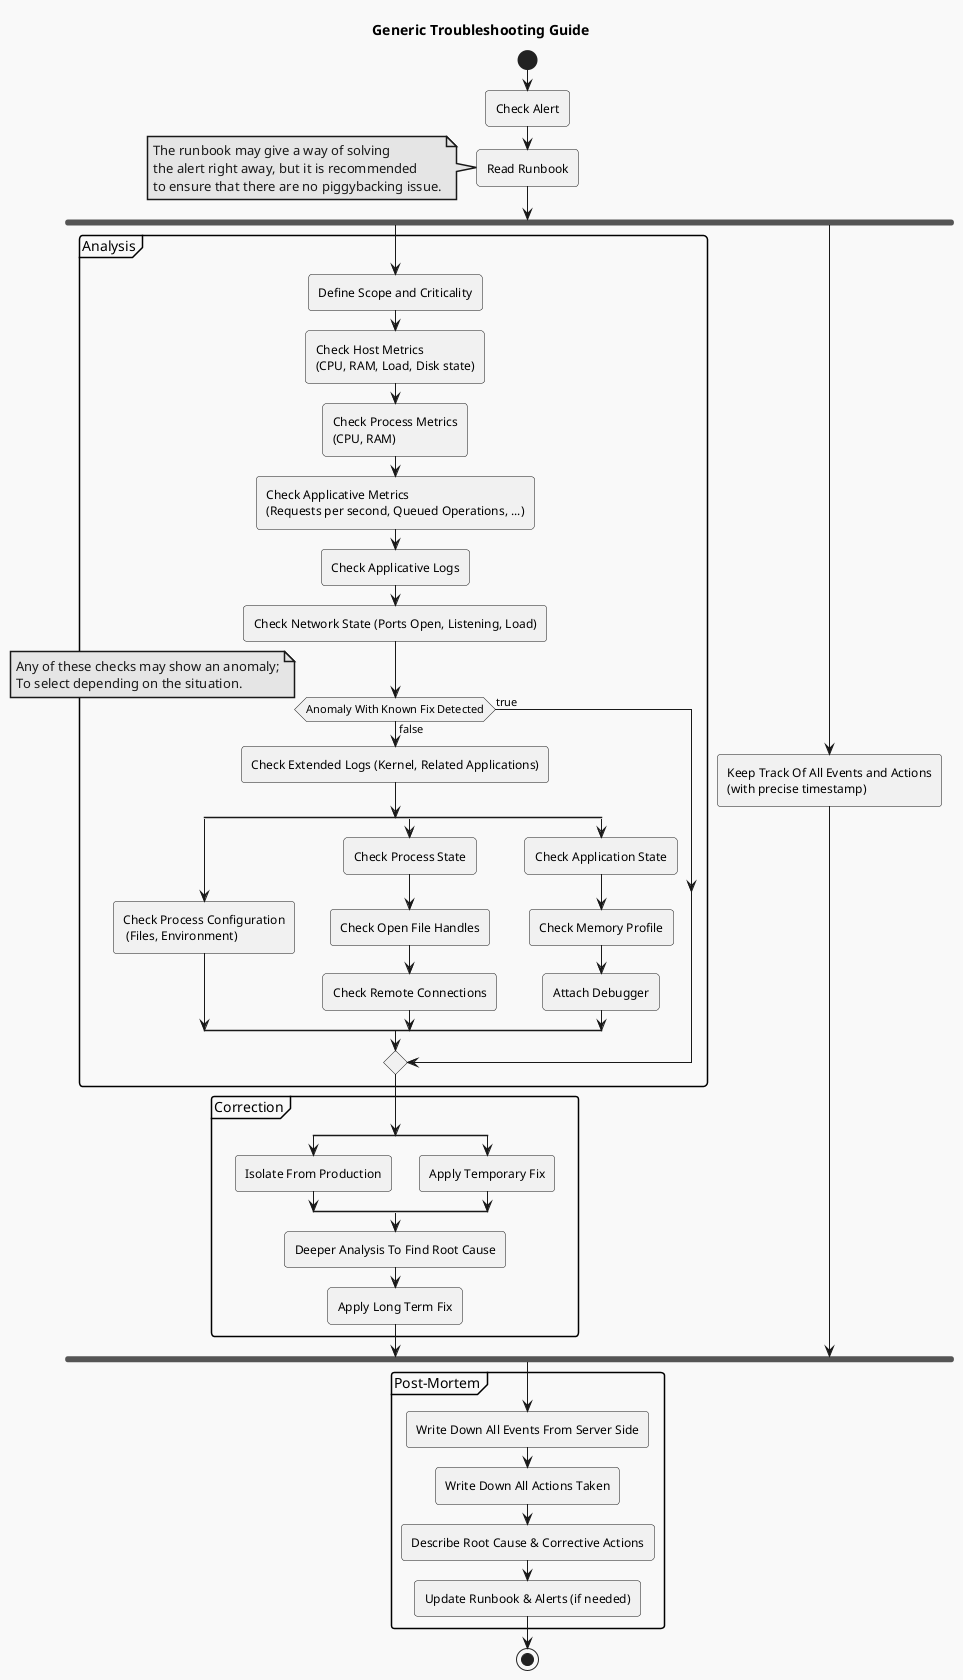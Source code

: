 @startuml
!theme mars

title "Generic Troubleshooting Guide"

start
:Check Alert;
:Read Runbook;
note left
    The runbook may give a way of solving
    the alert right away, but it is recommended
    to ensure that there are no piggybacking issue.
end note

fork
    Partition Analysis {
        :Define Scope and Criticality;

        :Check Host Metrics
        (CPU, RAM, Load, Disk state);
        :Check Process Metrics
        (CPU, RAM);
        :Check Applicative Metrics
        (Requests per second, Queued Operations, ...);

        :Check Applicative Logs;
        :Check Network State (Ports Open, Listening, Load);

        if (Anomaly With Known Fix Detected) is (false) then
            note left
                Any of these checks may show an anomaly;
                To select depending on the situation.
            end note
            :Check Extended Logs (Kernel, Related Applications);
            split
                :Check Process Configuration
                 (Files, Environment);
            split again
                :Check Process State;
                :Check Open File Handles;
                :Check Remote Connections;
            split again
                :Check Application State;
                :Check Memory Profile;
                :Attach Debugger;
            endsplit
        else (true)
        endif
    }

    Partition Correction {
        split
            :Isolate From Production;
        split again
            :Apply Temporary Fix;
        endsplit

        :Deeper Analysis To Find Root Cause;

        :Apply Long Term Fix;
    }
fork again
    :Keep Track Of All Events and Actions
    (with precise timestamp);
endfork

Partition Post-Mortem {
    :Write Down All Events From Server Side;
    :Write Down All Actions Taken;
    :Describe Root Cause & Corrective Actions;
    :Update Runbook & Alerts (if needed);
}
stop
@enduml

